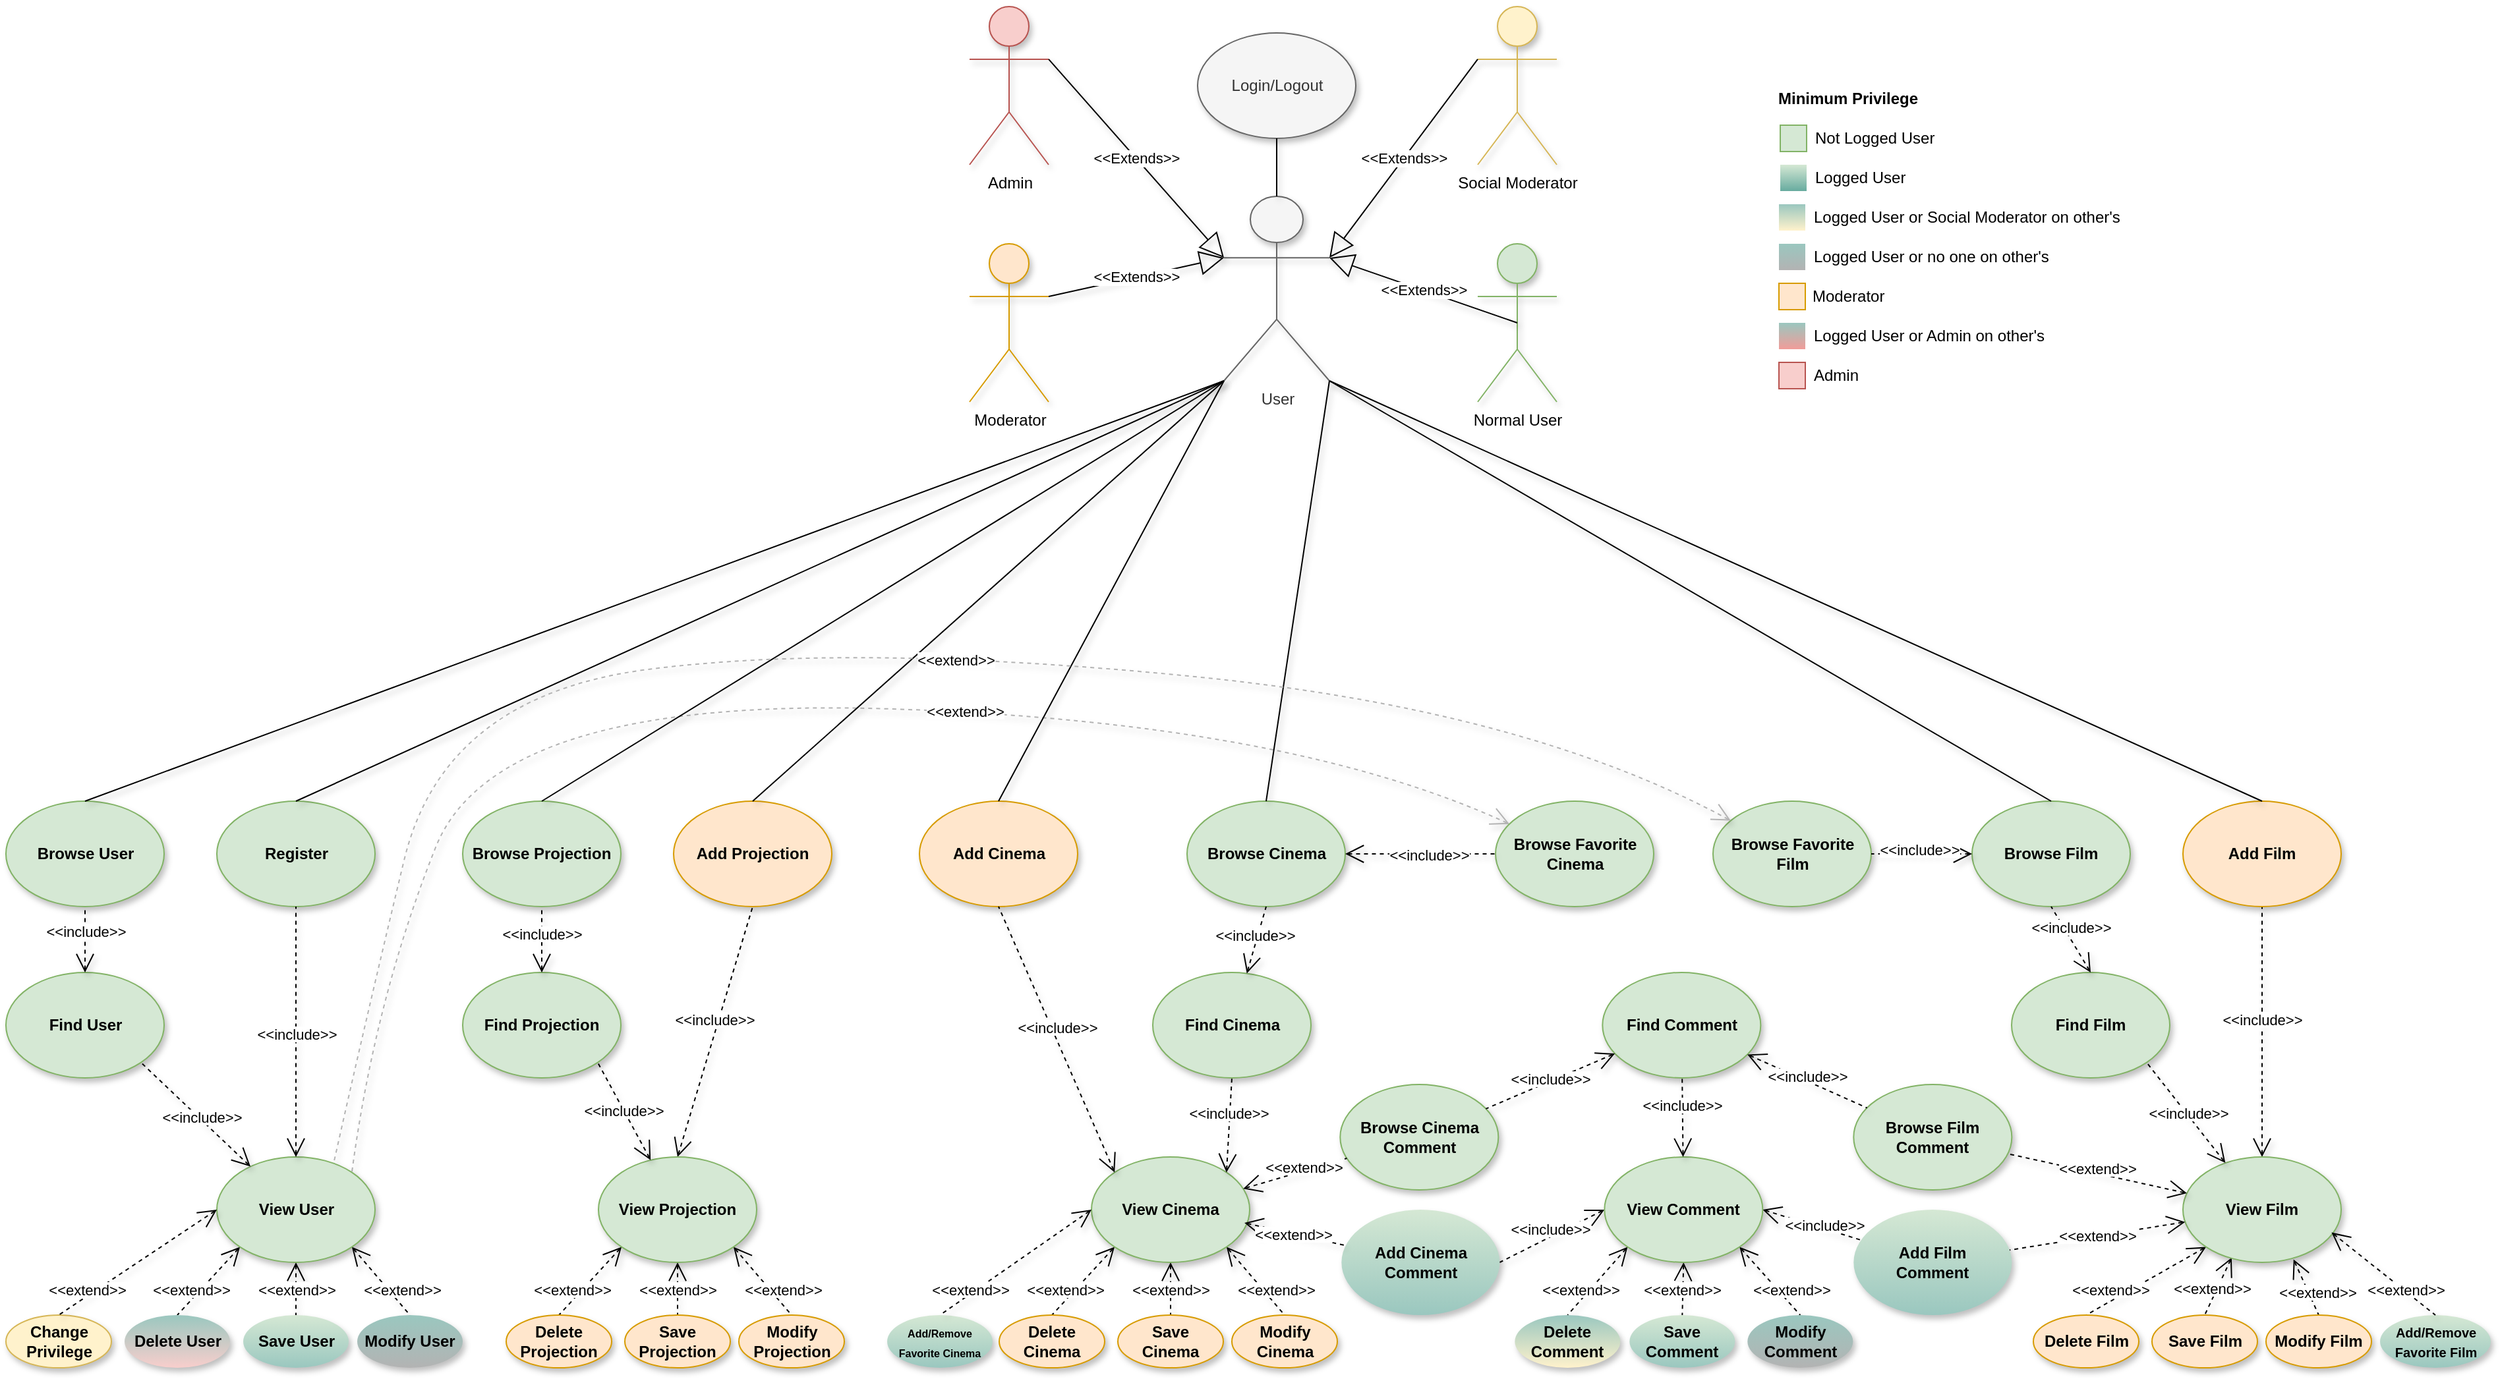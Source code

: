 <mxfile version="12.1.0" type="device" pages="1"><diagram id="BbvuW23b8s510joW4BoM" name="Pagina-1"><mxGraphModel dx="1670" dy="638" grid="1" gridSize="10" guides="1" tooltips="1" connect="1" arrows="1" fold="1" page="1" pageScale="1" pageWidth="827" pageHeight="1169" math="0" shadow="0"><root><mxCell id="0"/><mxCell id="1" parent="0"/><mxCell id="5whxy6O-fy8vy0li_hig-7" value="&lt;span style=&quot;background-color: rgb(255 , 255 , 255)&quot;&gt;&amp;lt;&amp;lt;include&amp;gt;&amp;gt;&lt;/span&gt;" style="edgeStyle=none;html=1;startArrow=open;endArrow=none;startSize=12;verticalAlign=bottom;dashed=1;labelBackgroundColor=none;shadow=1;exitX=1;exitY=0.5;exitDx=0;exitDy=0;" parent="1" source="a5YpvVyCK3dBmjp6k323-8" target="5whxy6O-fy8vy0li_hig-4" edge="1"><mxGeometry x="0.299" y="-6" width="160" relative="1" as="geometry"><mxPoint x="909.167" y="1353" as="sourcePoint"/><mxPoint x="855.167" y="1133" as="targetPoint"/><mxPoint as="offset"/></mxGeometry></mxCell><mxCell id="xh6WOaawdIueyq4as1xX-1" value="&lt;span style=&quot;background-color: rgb(255 , 255 , 255)&quot;&gt;&amp;lt;&amp;lt;extend&amp;gt;&amp;gt;&lt;/span&gt;" style="edgeStyle=none;html=1;startArrow=open;endArrow=none;startSize=12;verticalAlign=bottom;dashed=1;labelBackgroundColor=none;entryX=1;entryY=0;entryDx=0;entryDy=0;shadow=1;jumpStyle=arc;curved=1;fillColor=#f5f5f5;strokeColor=#B3B3B3;" parent="1" source="dZQkGDDGXkw_C-ajxU4u-2" target="a5YpvVyCK3dBmjp6k323-34" edge="1"><mxGeometry x="-0.263" y="9" width="160" relative="1" as="geometry"><mxPoint x="215.5" y="1153" as="sourcePoint"/><mxPoint x="-10" y="1073" as="targetPoint"/><mxPoint as="offset"/><Array as="points"><mxPoint x="645.5" y="643"/><mxPoint x="45.5" y="623"/><mxPoint x="-46.5" y="853"/></Array></mxGeometry></mxCell><mxCell id="h_1b7yaZ3pGZxx54D0NZ-1" value="User" style="shape=umlActor;verticalLabelPosition=bottom;labelBackgroundColor=#ffffff;verticalAlign=top;html=1;outlineConnect=0;fillColor=#f5f5f5;strokeColor=#666666;shadow=1;fontColor=#333333;" parent="1" vertex="1"><mxGeometry x="597.5" y="244" width="80" height="140" as="geometry"/></mxCell><mxCell id="h_1b7yaZ3pGZxx54D0NZ-2" value="Normal User" style="shape=umlActor;verticalLabelPosition=bottom;labelBackgroundColor=#ffffff;verticalAlign=top;html=1;outlineConnect=0;fillColor=#d5e8d4;strokeColor=#82b366;shadow=1;" parent="1" vertex="1"><mxGeometry x="790" y="280" width="60" height="120" as="geometry"/></mxCell><mxCell id="h_1b7yaZ3pGZxx54D0NZ-3" value="Admin" style="shape=umlActor;verticalLabelPosition=bottom;labelBackgroundColor=#ffffff;verticalAlign=top;html=1;outlineConnect=0;fillColor=#f8cecc;strokeColor=#b85450;shadow=1;" parent="1" vertex="1"><mxGeometry x="404.5" y="100" width="60" height="120" as="geometry"/></mxCell><mxCell id="h_1b7yaZ3pGZxx54D0NZ-4" value="&amp;lt;&amp;lt;Extends&amp;gt;&amp;gt;" style="endArrow=block;endSize=16;endFill=0;html=1;exitX=0.5;exitY=0.5;exitDx=0;exitDy=0;exitPerimeter=0;shadow=1;entryX=1;entryY=0.333;entryDx=0;entryDy=0;entryPerimeter=0;" parent="1" source="h_1b7yaZ3pGZxx54D0NZ-2" target="h_1b7yaZ3pGZxx54D0NZ-1" edge="1"><mxGeometry width="160" relative="1" as="geometry"><mxPoint x="775.5" y="300" as="sourcePoint"/><mxPoint x="431" y="445" as="targetPoint"/></mxGeometry></mxCell><mxCell id="h_1b7yaZ3pGZxx54D0NZ-5" value="&amp;lt;&amp;lt;Extends&amp;gt;&amp;gt;" style="endArrow=block;endSize=16;endFill=0;html=1;exitX=1;exitY=0.333;exitDx=0;exitDy=0;exitPerimeter=0;shadow=1;entryX=0;entryY=0.333;entryDx=0;entryDy=0;entryPerimeter=0;" parent="1" source="h_1b7yaZ3pGZxx54D0NZ-3" target="h_1b7yaZ3pGZxx54D0NZ-1" edge="1"><mxGeometry width="160" relative="1" as="geometry"><mxPoint x="624.5" y="210" as="sourcePoint"/><mxPoint x="391" y="165" as="targetPoint"/></mxGeometry></mxCell><mxCell id="h_1b7yaZ3pGZxx54D0NZ-18" value="Login/Logout" style="ellipse;whiteSpace=wrap;html=1;fillColor=#f5f5f5;strokeColor=#666666;fontColor=#333333;shadow=1;" parent="1" vertex="1"><mxGeometry x="577.5" y="120" width="120" height="80" as="geometry"/></mxCell><mxCell id="dZQkGDDGXkw_C-ajxU4u-2" value="Browse Favorite Cinema" style="ellipse;whiteSpace=wrap;html=1;fontStyle=1;fillColor=#d5e8d4;strokeColor=#82b366;shadow=1;" parent="1" vertex="1"><mxGeometry x="803.5" y="703" width="120" height="80" as="geometry"/></mxCell><mxCell id="h_1b7yaZ3pGZxx54D0NZ-110" value="&lt;font style=&quot;font-size: 8px&quot;&gt;Add/Remove Favorite Cinema&lt;/font&gt;" style="ellipse;whiteSpace=wrap;html=1;fontStyle=1;fillColor=#d5e8d4;strokeColor=none;shadow=1;gradientColor=#9AC7BF;" parent="1" vertex="1"><mxGeometry x="342" y="1093" width="80" height="40" as="geometry"/></mxCell><mxCell id="a5YpvVyCK3dBmjp6k323-4" value="&lt;span style=&quot;background-color: rgb(255 , 255 , 255)&quot;&gt;&amp;lt;&amp;lt;include&amp;gt;&amp;gt;&lt;/span&gt;" style="edgeStyle=none;html=1;startArrow=open;endArrow=none;startSize=12;verticalAlign=bottom;dashed=1;labelBackgroundColor=none;entryX=1;entryY=0.5;entryDx=0;entryDy=0;exitX=0;exitY=0.5;exitDx=0;exitDy=0;shadow=1;" parent="1" source="a5YpvVyCK3dBmjp6k323-8" target="a5YpvVyCK3dBmjp6k323-15" edge="1"><mxGeometry x="0.078" y="3" width="160" relative="1" as="geometry"><mxPoint x="1734.667" y="1119" as="sourcePoint"/><mxPoint x="2055.527" y="1356.64" as="targetPoint"/><mxPoint as="offset"/></mxGeometry></mxCell><mxCell id="a5YpvVyCK3dBmjp6k323-5" value="&lt;span style=&quot;background-color: rgb(255 , 255 , 255)&quot;&gt;&amp;lt;&amp;lt;extend&amp;gt;&amp;gt;&lt;/span&gt;" style="edgeStyle=none;html=1;startArrow=open;endArrow=none;startSize=12;verticalAlign=bottom;dashed=1;labelBackgroundColor=none;exitX=0;exitY=1;exitDx=0;exitDy=0;entryX=0.5;entryY=0;entryDx=0;entryDy=0;shadow=1;" parent="1" source="a5YpvVyCK3dBmjp6k323-8" target="a5YpvVyCK3dBmjp6k323-9" edge="1"><mxGeometry x="0.598" y="1" width="160" relative="1" as="geometry"><mxPoint x="1293.387" y="1399.9" as="sourcePoint"/><mxPoint x="909.167" y="1242" as="targetPoint"/><mxPoint as="offset"/></mxGeometry></mxCell><mxCell id="a5YpvVyCK3dBmjp6k323-6" value="&lt;span style=&quot;background-color: rgb(255 , 255 , 255)&quot;&gt;&amp;lt;&amp;lt;extend&amp;gt;&amp;gt;&lt;/span&gt;" style="edgeStyle=none;html=1;startArrow=open;endArrow=none;startSize=12;verticalAlign=bottom;dashed=1;labelBackgroundColor=none;entryX=0.5;entryY=0;entryDx=0;entryDy=0;exitX=0.5;exitY=1;exitDx=0;exitDy=0;shadow=1;" parent="1" source="a5YpvVyCK3dBmjp6k323-8" target="a5YpvVyCK3dBmjp6k323-10" edge="1"><mxGeometry x="0.5" width="160" relative="1" as="geometry"><mxPoint x="1293.387" y="1384.9" as="sourcePoint"/><mxPoint x="1179.107" y="1387.22" as="targetPoint"/><mxPoint as="offset"/></mxGeometry></mxCell><mxCell id="a5YpvVyCK3dBmjp6k323-7" value="&lt;span style=&quot;background-color: rgb(255 , 255 , 255)&quot;&gt;&amp;lt;&amp;lt;extend&amp;gt;&amp;gt;&lt;/span&gt;" style="edgeStyle=none;html=1;startArrow=open;endArrow=none;startSize=12;verticalAlign=bottom;dashed=1;labelBackgroundColor=none;entryX=0.5;entryY=0;entryDx=0;entryDy=0;exitX=1;exitY=1;exitDx=0;exitDy=0;shadow=1;" parent="1" source="a5YpvVyCK3dBmjp6k323-8" target="a5YpvVyCK3dBmjp6k323-11" edge="1"><mxGeometry x="0.652" y="2" width="160" relative="1" as="geometry"><mxPoint x="1293.387" y="1360.9" as="sourcePoint"/><mxPoint x="1179.107" y="1363.22" as="targetPoint"/><mxPoint as="offset"/></mxGeometry></mxCell><mxCell id="a5YpvVyCK3dBmjp6k323-8" value="View Comment" style="ellipse;whiteSpace=wrap;html=1;fontStyle=1;fillColor=#d5e8d4;strokeColor=#82b366;shadow=1;" parent="1" vertex="1"><mxGeometry x="886.167" y="973" width="120" height="80" as="geometry"/></mxCell><mxCell id="a5YpvVyCK3dBmjp6k323-9" value="Delete&lt;br&gt;Comment" style="ellipse;whiteSpace=wrap;html=1;fontStyle=1;fillColor=#9AC7BF;strokeColor=none;shadow=1;gradientColor=#FFF2CC;" parent="1" vertex="1"><mxGeometry x="818.167" y="1093" width="80" height="40" as="geometry"/></mxCell><mxCell id="a5YpvVyCK3dBmjp6k323-10" value="Save&lt;br&gt;Comment" style="ellipse;whiteSpace=wrap;html=1;fontStyle=1;fillColor=#d5e8d4;strokeColor=none;shadow=1;gradientColor=#9AC7BF;" parent="1" vertex="1"><mxGeometry x="905.167" y="1093" width="80" height="40" as="geometry"/></mxCell><mxCell id="a5YpvVyCK3dBmjp6k323-11" value="Modify&lt;br&gt;Comment" style="ellipse;whiteSpace=wrap;html=1;fontStyle=1;fillColor=#9AC7BF;strokeColor=none;shadow=1;gradientColor=#B3B3B3;" parent="1" vertex="1"><mxGeometry x="994.667" y="1093" width="80" height="40" as="geometry"/></mxCell><mxCell id="a5YpvVyCK3dBmjp6k323-12" value="Find Comment" style="ellipse;whiteSpace=wrap;html=1;fontStyle=1;fillColor=#d5e8d4;strokeColor=#82b366;shadow=1;" parent="1" vertex="1"><mxGeometry x="884.667" y="833" width="120" height="80" as="geometry"/></mxCell><mxCell id="a5YpvVyCK3dBmjp6k323-13" value="Browse Cinema Comment" style="ellipse;whiteSpace=wrap;html=1;fontStyle=1;fillColor=#d5e8d4;strokeColor=#82b366;shadow=1;" parent="1" vertex="1"><mxGeometry x="685.667" y="918" width="120" height="80" as="geometry"/></mxCell><mxCell id="a5YpvVyCK3dBmjp6k323-14" value="&lt;span style=&quot;background-color: rgb(255 , 255 , 255)&quot;&gt;&amp;lt;&amp;lt;include&amp;gt;&amp;gt;&lt;/span&gt;" style="edgeStyle=none;html=1;startArrow=open;endArrow=none;startSize=12;verticalAlign=bottom;dashed=1;labelBackgroundColor=none;shadow=1;" parent="1" source="a5YpvVyCK3dBmjp6k323-12" target="a5YpvVyCK3dBmjp6k323-13" edge="1"><mxGeometry x="0.061" y="7" width="160" relative="1" as="geometry"><mxPoint x="1415.667" y="1169" as="sourcePoint"/><mxPoint x="1414.707" y="1127.88" as="targetPoint"/><mxPoint as="offset"/></mxGeometry></mxCell><mxCell id="a5YpvVyCK3dBmjp6k323-15" value="Add Cinema Comment" style="ellipse;whiteSpace=wrap;html=1;fontStyle=1;fillColor=#d5e8d4;strokeColor=none;shadow=1;gradientColor=#9AC7BF;" parent="1" vertex="1"><mxGeometry x="686.667" y="1013" width="120" height="80" as="geometry"/></mxCell><mxCell id="a5YpvVyCK3dBmjp6k323-16" value="&lt;span style=&quot;background-color: rgb(255 , 255 , 255)&quot;&gt;&amp;lt;&amp;lt;include&amp;gt;&amp;gt;&lt;/span&gt;" style="edgeStyle=none;html=1;startArrow=open;endArrow=none;startSize=12;verticalAlign=bottom;dashed=1;labelBackgroundColor=none;shadow=1;" parent="1" source="a5YpvVyCK3dBmjp6k323-8" target="a5YpvVyCK3dBmjp6k323-12" edge="1"><mxGeometry width="160" relative="1" as="geometry"><mxPoint x="869.167" y="1343" as="sourcePoint"/><mxPoint x="862.767" y="1178.76" as="targetPoint"/><mxPoint as="offset"/></mxGeometry></mxCell><mxCell id="a5YpvVyCK3dBmjp6k323-31" value="&lt;span style=&quot;background-color: rgb(255 , 255 , 255)&quot;&gt;&amp;lt;&amp;lt;extend&amp;gt;&amp;gt;&lt;/span&gt;" style="edgeStyle=none;html=1;startArrow=open;endArrow=none;startSize=12;verticalAlign=bottom;dashed=1;labelBackgroundColor=none;exitX=0;exitY=1;exitDx=0;exitDy=0;entryX=0.5;entryY=0;entryDx=0;entryDy=0;shadow=1;" parent="1" source="a5YpvVyCK3dBmjp6k323-34" target="a5YpvVyCK3dBmjp6k323-35" edge="1"><mxGeometry x="0.598" y="1" width="160" relative="1" as="geometry"><mxPoint x="287.72" y="1029.9" as="sourcePoint"/><mxPoint x="-96.5" y="872" as="targetPoint"/><mxPoint as="offset"/></mxGeometry></mxCell><mxCell id="a5YpvVyCK3dBmjp6k323-32" value="&lt;span style=&quot;background-color: rgb(255 , 255 , 255)&quot;&gt;&amp;lt;&amp;lt;extend&amp;gt;&amp;gt;&lt;/span&gt;" style="edgeStyle=none;html=1;startArrow=open;endArrow=none;startSize=12;verticalAlign=bottom;dashed=1;labelBackgroundColor=none;entryX=0.5;entryY=0;entryDx=0;entryDy=0;exitX=0.5;exitY=1;exitDx=0;exitDy=0;shadow=1;" parent="1" source="a5YpvVyCK3dBmjp6k323-34" target="a5YpvVyCK3dBmjp6k323-36" edge="1"><mxGeometry x="0.5" width="160" relative="1" as="geometry"><mxPoint x="287.72" y="1014.9" as="sourcePoint"/><mxPoint x="173.44" y="1017.22" as="targetPoint"/><mxPoint as="offset"/></mxGeometry></mxCell><mxCell id="a5YpvVyCK3dBmjp6k323-33" value="&lt;span style=&quot;background-color: rgb(255 , 255 , 255)&quot;&gt;&amp;lt;&amp;lt;extend&amp;gt;&amp;gt;&lt;/span&gt;" style="edgeStyle=none;html=1;startArrow=open;endArrow=none;startSize=12;verticalAlign=bottom;dashed=1;labelBackgroundColor=none;entryX=0.5;entryY=0;entryDx=0;entryDy=0;exitX=1;exitY=1;exitDx=0;exitDy=0;shadow=1;" parent="1" source="a5YpvVyCK3dBmjp6k323-34" target="a5YpvVyCK3dBmjp6k323-37" edge="1"><mxGeometry x="0.652" y="2" width="160" relative="1" as="geometry"><mxPoint x="287.72" y="990.9" as="sourcePoint"/><mxPoint x="173.44" y="993.22" as="targetPoint"/><mxPoint as="offset"/></mxGeometry></mxCell><mxCell id="a5YpvVyCK3dBmjp6k323-34" value="View User" style="ellipse;whiteSpace=wrap;html=1;fontStyle=1;fillColor=#d5e8d4;strokeColor=#82b366;shadow=1;" parent="1" vertex="1"><mxGeometry x="-166.5" y="973" width="120" height="80" as="geometry"/></mxCell><mxCell id="a5YpvVyCK3dBmjp6k323-35" value="Delete User" style="ellipse;whiteSpace=wrap;html=1;fontStyle=1;fillColor=#9AC7BF;strokeColor=none;shadow=1;gradientColor=#F8CECC;" parent="1" vertex="1"><mxGeometry x="-236.5" y="1093" width="80" height="40" as="geometry"/></mxCell><mxCell id="a5YpvVyCK3dBmjp6k323-36" value="Save User" style="ellipse;whiteSpace=wrap;html=1;fontStyle=1;fillColor=#d5e8d4;strokeColor=none;shadow=1;gradientColor=#9AC7BF;" parent="1" vertex="1"><mxGeometry x="-146.5" y="1093" width="80" height="40" as="geometry"/></mxCell><mxCell id="a5YpvVyCK3dBmjp6k323-37" value="Modify User" style="ellipse;whiteSpace=wrap;html=1;fontStyle=1;fillColor=#9AC7BF;strokeColor=none;shadow=1;gradientColor=#B3B3B3;" parent="1" vertex="1"><mxGeometry x="-60" y="1093" width="80" height="40" as="geometry"/></mxCell><mxCell id="a5YpvVyCK3dBmjp6k323-38" value="Find User" style="ellipse;whiteSpace=wrap;html=1;fontStyle=1;fillColor=#d5e8d4;strokeColor=#82b366;shadow=1;" parent="1" vertex="1"><mxGeometry x="-326.5" y="833" width="120" height="80" as="geometry"/></mxCell><mxCell id="a5YpvVyCK3dBmjp6k323-39" value="Browse User" style="ellipse;whiteSpace=wrap;html=1;fontStyle=1;fillColor=#d5e8d4;strokeColor=#82b366;shadow=1;" parent="1" vertex="1"><mxGeometry x="-326.5" y="703" width="120" height="80" as="geometry"/></mxCell><mxCell id="a5YpvVyCK3dBmjp6k323-40" value="&lt;span style=&quot;background-color: rgb(255 , 255 , 255)&quot;&gt;&amp;lt;&amp;lt;include&amp;gt;&amp;gt;&lt;/span&gt;" style="edgeStyle=none;html=1;startArrow=open;endArrow=none;startSize=12;verticalAlign=bottom;dashed=1;labelBackgroundColor=none;entryX=0.5;entryY=1;entryDx=0;entryDy=0;shadow=1;" parent="1" source="a5YpvVyCK3dBmjp6k323-38" target="a5YpvVyCK3dBmjp6k323-39" edge="1"><mxGeometry x="-0.111" width="160" relative="1" as="geometry"><mxPoint x="410" y="769" as="sourcePoint"/><mxPoint x="409.04" y="727.88" as="targetPoint"/><mxPoint as="offset"/></mxGeometry></mxCell><mxCell id="a5YpvVyCK3dBmjp6k323-42" value="&lt;span style=&quot;background-color: rgb(255 , 255 , 255)&quot;&gt;&amp;lt;&amp;lt;include&amp;gt;&amp;gt;&lt;/span&gt;" style="edgeStyle=none;html=1;startArrow=open;endArrow=none;startSize=12;verticalAlign=bottom;dashed=1;labelBackgroundColor=none;entryX=1;entryY=1;entryDx=0;entryDy=0;shadow=1;" parent="1" source="a5YpvVyCK3dBmjp6k323-34" target="a5YpvVyCK3dBmjp6k323-38" edge="1"><mxGeometry x="-0.178" y="5" width="160" relative="1" as="geometry"><mxPoint x="-136.5" y="943" as="sourcePoint"/><mxPoint x="-142.9" y="778.76" as="targetPoint"/><mxPoint as="offset"/></mxGeometry></mxCell><mxCell id="a5YpvVyCK3dBmjp6k323-82" value="&lt;span style=&quot;background-color: rgb(255 , 255 , 255)&quot;&gt;&amp;lt;&amp;lt;include&amp;gt;&amp;gt;&lt;/span&gt;" style="edgeStyle=none;html=1;startArrow=open;endArrow=none;startSize=12;verticalAlign=bottom;dashed=1;labelBackgroundColor=none;entryX=0.5;entryY=1;entryDx=0;entryDy=0;exitX=0.5;exitY=0;exitDx=0;exitDy=0;shadow=1;" parent="1" source="a5YpvVyCK3dBmjp6k323-86" target="a5YpvVyCK3dBmjp6k323-93" edge="1"><mxGeometry width="160" relative="1" as="geometry"><mxPoint x="1075.5" y="719" as="sourcePoint"/><mxPoint x="1396.36" y="956.64" as="targetPoint"/><mxPoint as="offset"/></mxGeometry></mxCell><mxCell id="a5YpvVyCK3dBmjp6k323-83" value="&lt;span style=&quot;background-color: rgb(255 , 255 , 255)&quot;&gt;&amp;lt;&amp;lt;extend&amp;gt;&amp;gt;&lt;/span&gt;" style="edgeStyle=none;html=1;startArrow=open;endArrow=none;startSize=12;verticalAlign=bottom;dashed=1;labelBackgroundColor=none;exitX=0;exitY=1;exitDx=0;exitDy=0;entryX=0.5;entryY=0;entryDx=0;entryDy=0;shadow=1;" parent="1" source="a5YpvVyCK3dBmjp6k323-86" target="a5YpvVyCK3dBmjp6k323-87" edge="1"><mxGeometry x="0.598" y="1" width="160" relative="1" as="geometry"><mxPoint x="456.22" y="1029.9" as="sourcePoint"/><mxPoint x="72" y="872" as="targetPoint"/><mxPoint as="offset"/></mxGeometry></mxCell><mxCell id="a5YpvVyCK3dBmjp6k323-84" value="&lt;span style=&quot;background-color: rgb(255 , 255 , 255)&quot;&gt;&amp;lt;&amp;lt;extend&amp;gt;&amp;gt;&lt;/span&gt;" style="edgeStyle=none;html=1;startArrow=open;endArrow=none;startSize=12;verticalAlign=bottom;dashed=1;labelBackgroundColor=none;entryX=0.5;entryY=0;entryDx=0;entryDy=0;exitX=0.5;exitY=1;exitDx=0;exitDy=0;shadow=1;" parent="1" source="a5YpvVyCK3dBmjp6k323-86" target="a5YpvVyCK3dBmjp6k323-88" edge="1"><mxGeometry x="0.5" width="160" relative="1" as="geometry"><mxPoint x="456.22" y="1014.9" as="sourcePoint"/><mxPoint x="341.94" y="1017.22" as="targetPoint"/><mxPoint as="offset"/></mxGeometry></mxCell><mxCell id="a5YpvVyCK3dBmjp6k323-85" value="&lt;span style=&quot;background-color: rgb(255 , 255 , 255)&quot;&gt;&amp;lt;&amp;lt;extend&amp;gt;&amp;gt;&lt;/span&gt;" style="edgeStyle=none;html=1;startArrow=open;endArrow=none;startSize=12;verticalAlign=bottom;dashed=1;labelBackgroundColor=none;entryX=0.5;entryY=0;entryDx=0;entryDy=0;exitX=1;exitY=1;exitDx=0;exitDy=0;shadow=1;" parent="1" source="a5YpvVyCK3dBmjp6k323-86" target="a5YpvVyCK3dBmjp6k323-89" edge="1"><mxGeometry x="0.652" y="2" width="160" relative="1" as="geometry"><mxPoint x="456.22" y="990.9" as="sourcePoint"/><mxPoint x="341.94" y="993.22" as="targetPoint"/><mxPoint as="offset"/></mxGeometry></mxCell><mxCell id="a5YpvVyCK3dBmjp6k323-86" value="View Projection" style="ellipse;whiteSpace=wrap;html=1;fontStyle=1;fillColor=#d5e8d4;strokeColor=#82b366;shadow=1;" parent="1" vertex="1"><mxGeometry x="123" y="973" width="120" height="80" as="geometry"/></mxCell><mxCell id="a5YpvVyCK3dBmjp6k323-87" value="Delete Projection" style="ellipse;whiteSpace=wrap;html=1;fontStyle=1;fillColor=#ffe6cc;strokeColor=#d79b00;shadow=1;" parent="1" vertex="1"><mxGeometry x="53" y="1093" width="80" height="40" as="geometry"/></mxCell><mxCell id="a5YpvVyCK3dBmjp6k323-88" value="Save Projection" style="ellipse;whiteSpace=wrap;html=1;fontStyle=1;fillColor=#ffe6cc;strokeColor=#d79b00;shadow=1;" parent="1" vertex="1"><mxGeometry x="143" y="1093" width="80" height="40" as="geometry"/></mxCell><mxCell id="a5YpvVyCK3dBmjp6k323-89" value="Modify&lt;br&gt;Projection" style="ellipse;whiteSpace=wrap;html=1;fontStyle=1;fillColor=#ffe6cc;strokeColor=#d79b00;shadow=1;" parent="1" vertex="1"><mxGeometry x="229.5" y="1093" width="80" height="40" as="geometry"/></mxCell><mxCell id="a5YpvVyCK3dBmjp6k323-90" value="Find Projection" style="ellipse;whiteSpace=wrap;html=1;fontStyle=1;fillColor=#d5e8d4;strokeColor=#82b366;shadow=1;" parent="1" vertex="1"><mxGeometry x="20" y="833" width="120" height="80" as="geometry"/></mxCell><mxCell id="a5YpvVyCK3dBmjp6k323-93" value="Add Projection" style="ellipse;whiteSpace=wrap;html=1;fontStyle=1;fillColor=#ffe6cc;strokeColor=#d79b00;shadow=1;" parent="1" vertex="1"><mxGeometry x="180" y="703" width="120" height="80" as="geometry"/></mxCell><mxCell id="a5YpvVyCK3dBmjp6k323-94" value="&lt;span style=&quot;background-color: rgb(255 , 255 , 255)&quot;&gt;&amp;lt;&amp;lt;include&amp;gt;&amp;gt;&lt;/span&gt;" style="edgeStyle=none;html=1;startArrow=open;endArrow=none;startSize=12;verticalAlign=bottom;dashed=1;labelBackgroundColor=none;entryX=1;entryY=1;entryDx=0;entryDy=0;shadow=1;" parent="1" source="a5YpvVyCK3dBmjp6k323-86" target="a5YpvVyCK3dBmjp6k323-90" edge="1"><mxGeometry x="-0.178" y="5" width="160" relative="1" as="geometry"><mxPoint x="210" y="943" as="sourcePoint"/><mxPoint x="203.6" y="778.76" as="targetPoint"/><mxPoint as="offset"/></mxGeometry></mxCell><mxCell id="a5YpvVyCK3dBmjp6k323-96" value="&lt;b&gt;Browse&amp;nbsp;&lt;/b&gt;Projection" style="ellipse;whiteSpace=wrap;html=1;fontStyle=1;fillColor=#d5e8d4;strokeColor=#82b366;shadow=1;" parent="1" vertex="1"><mxGeometry x="20" y="703" width="120" height="80" as="geometry"/></mxCell><mxCell id="a5YpvVyCK3dBmjp6k323-98" value="&lt;span style=&quot;background-color: rgb(255 , 255 , 255)&quot;&gt;&amp;lt;&amp;lt;include&amp;gt;&amp;gt;&lt;/span&gt;" style="edgeStyle=none;html=1;startArrow=open;endArrow=none;startSize=12;verticalAlign=bottom;dashed=1;labelBackgroundColor=none;entryX=0.5;entryY=1;entryDx=0;entryDy=0;exitX=0.5;exitY=0;exitDx=0;exitDy=0;shadow=1;" parent="1" source="a5YpvVyCK3dBmjp6k323-90" target="a5YpvVyCK3dBmjp6k323-96" edge="1"><mxGeometry x="-0.2" width="160" relative="1" as="geometry"><mxPoint x="-226.5" y="953" as="sourcePoint"/><mxPoint x="-226.5" y="793" as="targetPoint"/><mxPoint as="offset"/></mxGeometry></mxCell><mxCell id="a5YpvVyCK3dBmjp6k323-100" value="&lt;span style=&quot;background-color: rgb(255 , 255 , 255)&quot;&gt;&amp;lt;&amp;lt;extend&amp;gt;&amp;gt;&lt;/span&gt;" style="edgeStyle=none;html=1;startArrow=open;endArrow=none;startSize=12;verticalAlign=bottom;dashed=1;labelBackgroundColor=none;exitX=0;exitY=1;exitDx=0;exitDy=0;entryX=0.5;entryY=0;entryDx=0;entryDy=0;shadow=1;" parent="1" source="a5YpvVyCK3dBmjp6k323-103" target="a5YpvVyCK3dBmjp6k323-104" edge="1"><mxGeometry x="0.598" y="1" width="160" relative="1" as="geometry"><mxPoint x="815.72" y="1029.9" as="sourcePoint"/><mxPoint x="431.5" y="872" as="targetPoint"/><mxPoint as="offset"/></mxGeometry></mxCell><mxCell id="a5YpvVyCK3dBmjp6k323-101" value="&lt;span style=&quot;background-color: rgb(255 , 255 , 255)&quot;&gt;&amp;lt;&amp;lt;extend&amp;gt;&amp;gt;&lt;/span&gt;" style="edgeStyle=none;html=1;startArrow=open;endArrow=none;startSize=12;verticalAlign=bottom;dashed=1;labelBackgroundColor=none;entryX=0.5;entryY=0;entryDx=0;entryDy=0;exitX=0.5;exitY=1;exitDx=0;exitDy=0;shadow=1;" parent="1" source="a5YpvVyCK3dBmjp6k323-103" target="a5YpvVyCK3dBmjp6k323-105" edge="1"><mxGeometry x="0.5" width="160" relative="1" as="geometry"><mxPoint x="815.72" y="1014.9" as="sourcePoint"/><mxPoint x="701.44" y="1017.22" as="targetPoint"/><mxPoint as="offset"/></mxGeometry></mxCell><mxCell id="a5YpvVyCK3dBmjp6k323-102" value="&lt;span style=&quot;background-color: rgb(255 , 255 , 255)&quot;&gt;&amp;lt;&amp;lt;extend&amp;gt;&amp;gt;&lt;/span&gt;" style="edgeStyle=none;html=1;startArrow=open;endArrow=none;startSize=12;verticalAlign=bottom;dashed=1;labelBackgroundColor=none;entryX=0.5;entryY=0;entryDx=0;entryDy=0;exitX=1;exitY=1;exitDx=0;exitDy=0;shadow=1;" parent="1" source="a5YpvVyCK3dBmjp6k323-103" target="a5YpvVyCK3dBmjp6k323-106" edge="1"><mxGeometry x="0.652" y="2" width="160" relative="1" as="geometry"><mxPoint x="815.72" y="990.9" as="sourcePoint"/><mxPoint x="701.44" y="993.22" as="targetPoint"/><mxPoint as="offset"/></mxGeometry></mxCell><mxCell id="a5YpvVyCK3dBmjp6k323-103" value="View Cinema" style="ellipse;whiteSpace=wrap;html=1;fontStyle=1;fillColor=#d5e8d4;strokeColor=#82b366;shadow=1;direction=east;" parent="1" vertex="1"><mxGeometry x="497" y="973" width="120" height="80" as="geometry"/></mxCell><mxCell id="a5YpvVyCK3dBmjp6k323-104" value="Delete&lt;br&gt;Cinema" style="ellipse;whiteSpace=wrap;html=1;fontStyle=1;fillColor=#ffe6cc;strokeColor=#d79b00;shadow=1;direction=east;" parent="1" vertex="1"><mxGeometry x="427" y="1093" width="80" height="40" as="geometry"/></mxCell><mxCell id="a5YpvVyCK3dBmjp6k323-105" value="Save&lt;br&gt;Cinema" style="ellipse;whiteSpace=wrap;html=1;fontStyle=1;fillColor=#ffe6cc;strokeColor=#d79b00;shadow=1;direction=east;" parent="1" vertex="1"><mxGeometry x="517" y="1093" width="80" height="40" as="geometry"/></mxCell><mxCell id="a5YpvVyCK3dBmjp6k323-106" value="Modify&lt;br&gt;Cinema" style="ellipse;whiteSpace=wrap;html=1;fontStyle=1;fillColor=#ffe6cc;strokeColor=#d79b00;shadow=1;direction=east;" parent="1" vertex="1"><mxGeometry x="603.5" y="1093" width="80" height="40" as="geometry"/></mxCell><mxCell id="a5YpvVyCK3dBmjp6k323-107" value="Find Cinema" style="ellipse;whiteSpace=wrap;html=1;fontStyle=1;fillColor=#d5e8d4;strokeColor=#82b366;shadow=1;direction=east;" parent="1" vertex="1"><mxGeometry x="543.5" y="833" width="120" height="80" as="geometry"/></mxCell><mxCell id="a5YpvVyCK3dBmjp6k323-110" value="Browse Cinema" style="ellipse;whiteSpace=wrap;html=1;fontStyle=1;fillColor=#d5e8d4;strokeColor=#82b366;shadow=1;direction=east;" parent="1" vertex="1"><mxGeometry x="569.5" y="703" width="120" height="80" as="geometry"/></mxCell><mxCell id="a5YpvVyCK3dBmjp6k323-112" value="&lt;b&gt;Add Cinema&lt;/b&gt;" style="ellipse;whiteSpace=wrap;html=1;fontStyle=1;fillColor=#ffe6cc;strokeColor=#d79b00;shadow=1;direction=east;" parent="1" vertex="1"><mxGeometry x="366.5" y="703" width="120" height="80" as="geometry"/></mxCell><mxCell id="a5YpvVyCK3dBmjp6k323-165" value="&lt;span style=&quot;background-color: rgb(255 , 255 , 255)&quot;&gt;&amp;lt;&amp;lt;include&amp;gt;&amp;gt;&lt;/span&gt;" style="edgeStyle=none;html=1;startArrow=open;endArrow=none;startSize=12;verticalAlign=bottom;dashed=1;labelBackgroundColor=none;entryX=0.5;entryY=1;entryDx=0;entryDy=0;exitX=0.5;exitY=0;exitDx=0;exitDy=0;shadow=1;" parent="1" source="a5YpvVyCK3dBmjp6k323-169" target="a5YpvVyCK3dBmjp6k323-176" edge="1"><mxGeometry width="160" relative="1" as="geometry"><mxPoint x="2220.5" y="719" as="sourcePoint"/><mxPoint x="2541.36" y="956.64" as="targetPoint"/><mxPoint as="offset"/></mxGeometry></mxCell><mxCell id="a5YpvVyCK3dBmjp6k323-166" value="&lt;span style=&quot;background-color: rgb(255 , 255 , 255)&quot;&gt;&amp;lt;&amp;lt;extend&amp;gt;&amp;gt;&lt;/span&gt;" style="edgeStyle=none;html=1;startArrow=open;endArrow=none;startSize=12;verticalAlign=bottom;dashed=1;labelBackgroundColor=none;exitX=0;exitY=1;exitDx=0;exitDy=0;entryX=0.5;entryY=0;entryDx=0;entryDy=0;shadow=1;" parent="1" source="a5YpvVyCK3dBmjp6k323-169" target="a5YpvVyCK3dBmjp6k323-170" edge="1"><mxGeometry x="0.598" y="1" width="160" relative="1" as="geometry"><mxPoint x="1658.22" y="1029.9" as="sourcePoint"/><mxPoint x="1274" y="872" as="targetPoint"/><mxPoint as="offset"/></mxGeometry></mxCell><mxCell id="a5YpvVyCK3dBmjp6k323-167" value="&lt;span style=&quot;background-color: rgb(255 , 255 , 255)&quot;&gt;&amp;lt;&amp;lt;extend&amp;gt;&amp;gt;&lt;/span&gt;" style="edgeStyle=none;html=1;startArrow=open;endArrow=none;startSize=12;verticalAlign=bottom;dashed=1;labelBackgroundColor=none;entryX=0.5;entryY=0;entryDx=0;entryDy=0;exitX=0.308;exitY=0.954;exitDx=0;exitDy=0;shadow=1;exitPerimeter=0;" parent="1" source="a5YpvVyCK3dBmjp6k323-169" target="a5YpvVyCK3dBmjp6k323-171" edge="1"><mxGeometry x="0.5" width="160" relative="1" as="geometry"><mxPoint x="1658.22" y="1014.9" as="sourcePoint"/><mxPoint x="1543.94" y="1017.22" as="targetPoint"/><mxPoint as="offset"/></mxGeometry></mxCell><mxCell id="a5YpvVyCK3dBmjp6k323-168" value="&lt;span style=&quot;background-color: rgb(255 , 255 , 255)&quot;&gt;&amp;lt;&amp;lt;extend&amp;gt;&amp;gt;&lt;/span&gt;" style="edgeStyle=none;html=1;startArrow=open;endArrow=none;startSize=12;verticalAlign=bottom;dashed=1;labelBackgroundColor=none;entryX=0.5;entryY=0;entryDx=0;entryDy=0;exitX=0.699;exitY=0.972;exitDx=0;exitDy=0;shadow=1;exitPerimeter=0;" parent="1" source="a5YpvVyCK3dBmjp6k323-169" target="a5YpvVyCK3dBmjp6k323-172" edge="1"><mxGeometry x="0.652" y="2" width="160" relative="1" as="geometry"><mxPoint x="1658.22" y="990.9" as="sourcePoint"/><mxPoint x="1543.94" y="993.22" as="targetPoint"/><mxPoint as="offset"/></mxGeometry></mxCell><mxCell id="a5YpvVyCK3dBmjp6k323-169" value="View Film" style="ellipse;whiteSpace=wrap;html=1;fontStyle=1;fillColor=#d5e8d4;strokeColor=#82b366;shadow=1;" parent="1" vertex="1"><mxGeometry x="1325" y="973" width="120" height="80" as="geometry"/></mxCell><mxCell id="a5YpvVyCK3dBmjp6k323-170" value="Delete Film" style="ellipse;whiteSpace=wrap;html=1;fontStyle=1;fillColor=#ffe6cc;strokeColor=#d79b00;shadow=1;" parent="1" vertex="1"><mxGeometry x="1211.5" y="1093" width="80" height="40" as="geometry"/></mxCell><mxCell id="a5YpvVyCK3dBmjp6k323-171" value="Save Film" style="ellipse;whiteSpace=wrap;html=1;fontStyle=1;fillColor=#ffe6cc;strokeColor=#d79b00;shadow=1;" parent="1" vertex="1"><mxGeometry x="1301.5" y="1093" width="80" height="40" as="geometry"/></mxCell><mxCell id="a5YpvVyCK3dBmjp6k323-172" value="Modify Film" style="ellipse;whiteSpace=wrap;html=1;fontStyle=1;fillColor=#ffe6cc;strokeColor=#d79b00;shadow=1;" parent="1" vertex="1"><mxGeometry x="1388" y="1093" width="80" height="40" as="geometry"/></mxCell><mxCell id="a5YpvVyCK3dBmjp6k323-173" value="Find Film" style="ellipse;whiteSpace=wrap;html=1;fontStyle=1;fillColor=#d5e8d4;strokeColor=#82b366;shadow=1;" parent="1" vertex="1"><mxGeometry x="1195" y="833" width="120" height="80" as="geometry"/></mxCell><mxCell id="a5YpvVyCK3dBmjp6k323-176" value="Add Film" style="ellipse;whiteSpace=wrap;html=1;fontStyle=1;fillColor=#ffe6cc;strokeColor=#d79b00;shadow=1;" parent="1" vertex="1"><mxGeometry x="1325" y="703" width="120" height="80" as="geometry"/></mxCell><mxCell id="a5YpvVyCK3dBmjp6k323-177" value="&lt;span style=&quot;background-color: rgb(255 , 255 , 255)&quot;&gt;&amp;lt;&amp;lt;include&amp;gt;&amp;gt;&lt;/span&gt;" style="edgeStyle=none;html=1;startArrow=open;endArrow=none;startSize=12;verticalAlign=bottom;dashed=1;labelBackgroundColor=none;entryX=1;entryY=1;entryDx=0;entryDy=0;shadow=1;" parent="1" source="a5YpvVyCK3dBmjp6k323-169" target="a5YpvVyCK3dBmjp6k323-173" edge="1"><mxGeometry x="-0.178" y="5" width="160" relative="1" as="geometry"><mxPoint x="1095.5" y="943" as="sourcePoint"/><mxPoint x="1089.1" y="778.76" as="targetPoint"/><mxPoint as="offset"/></mxGeometry></mxCell><mxCell id="a5YpvVyCK3dBmjp6k323-178" value="&lt;b&gt;Browse Film&lt;/b&gt;" style="ellipse;whiteSpace=wrap;html=1;fontStyle=1;fillColor=#d5e8d4;strokeColor=#82b366;shadow=1;" parent="1" vertex="1"><mxGeometry x="1165" y="703" width="120" height="80" as="geometry"/></mxCell><mxCell id="a5YpvVyCK3dBmjp6k323-179" value="&lt;span style=&quot;background-color: rgb(255 , 255 , 255)&quot;&gt;&amp;lt;&amp;lt;include&amp;gt;&amp;gt;&lt;/span&gt;" style="edgeStyle=none;html=1;startArrow=open;endArrow=none;startSize=12;verticalAlign=bottom;dashed=1;labelBackgroundColor=none;entryX=0.5;entryY=1;entryDx=0;entryDy=0;exitX=0.5;exitY=0;exitDx=0;exitDy=0;shadow=1;" parent="1" source="a5YpvVyCK3dBmjp6k323-173" target="a5YpvVyCK3dBmjp6k323-178" edge="1"><mxGeometry width="160" relative="1" as="geometry"><mxPoint x="918.5" y="953" as="sourcePoint"/><mxPoint x="918.5" y="793" as="targetPoint"/><mxPoint as="offset"/></mxGeometry></mxCell><mxCell id="a5YpvVyCK3dBmjp6k323-194" value="" style="endArrow=none;html=1;entryX=0.5;entryY=1;entryDx=0;entryDy=0;exitX=0.5;exitY=0;exitDx=0;exitDy=0;exitPerimeter=0;shadow=1;" parent="1" source="h_1b7yaZ3pGZxx54D0NZ-1" target="h_1b7yaZ3pGZxx54D0NZ-18" edge="1"><mxGeometry width="50" height="50" relative="1" as="geometry"><mxPoint x="-285.5" y="970" as="sourcePoint"/><mxPoint x="-235.5" y="920" as="targetPoint"/></mxGeometry></mxCell><mxCell id="a5YpvVyCK3dBmjp6k323-200" value="" style="endArrow=none;html=1;exitX=0.5;exitY=0;exitDx=0;exitDy=0;strokeColor=#000000;curved=1;entryX=0;entryY=1;entryDx=0;entryDy=0;entryPerimeter=0;shadow=1;" parent="1" source="a5YpvVyCK3dBmjp6k323-39" target="h_1b7yaZ3pGZxx54D0NZ-1" edge="1"><mxGeometry width="50" height="50" relative="1" as="geometry"><mxPoint x="-292" y="710.0" as="sourcePoint"/><mxPoint x="383" y="594" as="targetPoint"/></mxGeometry></mxCell><mxCell id="a5YpvVyCK3dBmjp6k323-202" value="" style="endArrow=none;html=1;exitX=0.5;exitY=0;exitDx=0;exitDy=0;strokeColor=#000000;curved=1;entryX=0;entryY=1;entryDx=0;entryDy=0;entryPerimeter=0;shadow=1;" parent="1" source="a5YpvVyCK3dBmjp6k323-96" target="h_1b7yaZ3pGZxx54D0NZ-1" edge="1"><mxGeometry width="50" height="50" relative="1" as="geometry"><mxPoint x="28" y="710.0" as="sourcePoint"/><mxPoint x="383" y="594" as="targetPoint"/></mxGeometry></mxCell><mxCell id="a5YpvVyCK3dBmjp6k323-204" value="" style="endArrow=none;html=1;exitX=0.5;exitY=0;exitDx=0;exitDy=0;strokeColor=#000000;curved=1;entryX=0;entryY=1;entryDx=0;entryDy=0;entryPerimeter=0;shadow=1;" parent="1" source="a5YpvVyCK3dBmjp6k323-93" target="h_1b7yaZ3pGZxx54D0NZ-1" edge="1"><mxGeometry width="50" height="50" relative="1" as="geometry"><mxPoint x="344.5" y="710" as="sourcePoint"/><mxPoint x="383" y="594" as="targetPoint"/></mxGeometry></mxCell><mxCell id="a5YpvVyCK3dBmjp6k323-205" value="" style="endArrow=none;html=1;exitX=0.5;exitY=0;exitDx=0;exitDy=0;strokeColor=#000000;curved=1;entryX=0;entryY=1;entryDx=0;entryDy=0;entryPerimeter=0;shadow=1;" parent="1" source="a5YpvVyCK3dBmjp6k323-112" target="h_1b7yaZ3pGZxx54D0NZ-1" edge="1"><mxGeometry width="50" height="50" relative="1" as="geometry"><mxPoint x="504.5" y="710" as="sourcePoint"/><mxPoint x="463" y="594" as="targetPoint"/></mxGeometry></mxCell><mxCell id="a5YpvVyCK3dBmjp6k323-207" value="" style="endArrow=none;html=1;exitX=0.5;exitY=0;exitDx=0;exitDy=0;strokeColor=#000000;curved=1;entryX=1;entryY=1;entryDx=0;entryDy=0;entryPerimeter=0;shadow=1;" parent="1" source="a5YpvVyCK3dBmjp6k323-110" target="h_1b7yaZ3pGZxx54D0NZ-1" edge="1"><mxGeometry width="50" height="50" relative="1" as="geometry"><mxPoint x="824.5" y="710" as="sourcePoint"/><mxPoint x="463" y="594.0" as="targetPoint"/></mxGeometry></mxCell><mxCell id="a5YpvVyCK3dBmjp6k323-208" value="" style="endArrow=none;html=1;exitX=0.5;exitY=0;exitDx=0;exitDy=0;strokeColor=#000000;curved=1;entryX=1;entryY=1;entryDx=0;entryDy=0;entryPerimeter=0;shadow=1;" parent="1" source="a5YpvVyCK3dBmjp6k323-178" target="h_1b7yaZ3pGZxx54D0NZ-1" edge="1"><mxGeometry width="50" height="50" relative="1" as="geometry"><mxPoint x="984.5" y="710" as="sourcePoint"/><mxPoint x="490" y="570" as="targetPoint"/></mxGeometry></mxCell><mxCell id="a5YpvVyCK3dBmjp6k323-210" value="" style="endArrow=none;html=1;exitX=0.5;exitY=0;exitDx=0;exitDy=0;strokeColor=#000000;curved=1;entryX=1;entryY=1;entryDx=0;entryDy=0;entryPerimeter=0;shadow=1;" parent="1" source="a5YpvVyCK3dBmjp6k323-176" target="h_1b7yaZ3pGZxx54D0NZ-1" edge="1"><mxGeometry width="50" height="50" relative="1" as="geometry"><mxPoint x="1304.5" y="710" as="sourcePoint"/><mxPoint x="510" y="590" as="targetPoint"/></mxGeometry></mxCell><mxCell id="pK21TEt_xXxjncnFMS0X-8" value="Register" style="ellipse;whiteSpace=wrap;html=1;fontStyle=1;fillColor=#d5e8d4;strokeColor=#82b366;shadow=1;" parent="1" vertex="1"><mxGeometry x="-166.5" y="703" width="120" height="80" as="geometry"/></mxCell><mxCell id="pK21TEt_xXxjncnFMS0X-11" value="&lt;span style=&quot;background-color: rgb(255 , 255 , 255)&quot;&gt;&amp;lt;&amp;lt;include&amp;gt;&amp;gt;&lt;/span&gt;" style="edgeStyle=none;html=1;startArrow=open;endArrow=none;startSize=12;verticalAlign=bottom;dashed=1;labelBackgroundColor=none;entryX=0.5;entryY=1;entryDx=0;entryDy=0;shadow=1;exitX=0.5;exitY=0;exitDx=0;exitDy=0;" parent="1" source="a5YpvVyCK3dBmjp6k323-34" target="pK21TEt_xXxjncnFMS0X-8" edge="1"><mxGeometry x="-0.111" width="160" relative="1" as="geometry"><mxPoint x="-256.5" y="873" as="sourcePoint"/><mxPoint x="-256.5" y="793" as="targetPoint"/><mxPoint as="offset"/></mxGeometry></mxCell><mxCell id="pK21TEt_xXxjncnFMS0X-12" value="" style="endArrow=none;html=1;exitX=0.5;exitY=0;exitDx=0;exitDy=0;strokeColor=#000000;curved=1;entryX=0;entryY=1;entryDx=0;entryDy=0;entryPerimeter=0;shadow=1;" parent="1" source="pK21TEt_xXxjncnFMS0X-8" target="h_1b7yaZ3pGZxx54D0NZ-1" edge="1"><mxGeometry width="50" height="50" relative="1" as="geometry"><mxPoint x="-132" y="710" as="sourcePoint"/><mxPoint x="373.0" y="310" as="targetPoint"/></mxGeometry></mxCell><mxCell id="pK21TEt_xXxjncnFMS0X-23" value="&lt;span style=&quot;background-color: rgb(255 , 255 , 255)&quot;&gt;&amp;lt;&amp;lt;include&amp;gt;&amp;gt;&lt;/span&gt;" style="edgeStyle=none;html=1;startArrow=open;endArrow=none;startSize=12;verticalAlign=bottom;dashed=1;labelBackgroundColor=none;entryX=0.5;entryY=1;entryDx=0;entryDy=0;exitX=0;exitY=0;exitDx=0;exitDy=0;shadow=1;" parent="1" source="a5YpvVyCK3dBmjp6k323-103" target="a5YpvVyCK3dBmjp6k323-112" edge="1"><mxGeometry width="160" relative="1" as="geometry"><mxPoint x="250" y="953.0" as="sourcePoint"/><mxPoint x="250" y="793.0" as="targetPoint"/><mxPoint as="offset"/></mxGeometry></mxCell><mxCell id="pK21TEt_xXxjncnFMS0X-24" value="&lt;span style=&quot;background-color: rgb(255 , 255 , 255)&quot;&gt;&amp;lt;&amp;lt;include&amp;gt;&amp;gt;&lt;/span&gt;" style="edgeStyle=none;html=1;startArrow=open;endArrow=none;startSize=12;verticalAlign=bottom;dashed=1;labelBackgroundColor=none;entryX=0.5;entryY=1;entryDx=0;entryDy=0;shadow=1;" parent="1" source="a5YpvVyCK3dBmjp6k323-107" target="a5YpvVyCK3dBmjp6k323-110" edge="1"><mxGeometry x="-0.2" width="160" relative="1" as="geometry"><mxPoint x="250" y="953.0" as="sourcePoint"/><mxPoint x="250" y="793.0" as="targetPoint"/><mxPoint as="offset"/></mxGeometry></mxCell><mxCell id="pK21TEt_xXxjncnFMS0X-25" value="&lt;span style=&quot;background-color: rgb(255 , 255 , 255)&quot;&gt;&amp;lt;&amp;lt;include&amp;gt;&amp;gt;&lt;/span&gt;" style="edgeStyle=none;html=1;startArrow=open;endArrow=none;startSize=12;verticalAlign=bottom;dashed=1;labelBackgroundColor=none;entryX=0.5;entryY=1;entryDx=0;entryDy=0;exitX=1;exitY=0;exitDx=0;exitDy=0;shadow=1;" parent="1" source="a5YpvVyCK3dBmjp6k323-103" target="a5YpvVyCK3dBmjp6k323-107" edge="1"><mxGeometry width="160" relative="1" as="geometry"><mxPoint x="487.574" y="964.716" as="sourcePoint"/><mxPoint x="436.5" y="793.0" as="targetPoint"/><mxPoint as="offset"/></mxGeometry></mxCell><mxCell id="pK21TEt_xXxjncnFMS0X-26" value="&lt;span style=&quot;background-color: rgb(255 , 255 , 255)&quot;&gt;&amp;lt;&amp;lt;include&amp;gt;&amp;gt;&lt;/span&gt;" style="edgeStyle=none;html=1;startArrow=open;endArrow=none;startSize=12;verticalAlign=bottom;dashed=1;labelBackgroundColor=none;shadow=1;" parent="1" source="a5YpvVyCK3dBmjp6k323-110" target="dZQkGDDGXkw_C-ajxU4u-2" edge="1"><mxGeometry x="0.109" y="-9" width="160" relative="1" as="geometry"><mxPoint x="596.5" y="843.0" as="sourcePoint"/><mxPoint x="665.5" y="793" as="targetPoint"/><mxPoint y="1" as="offset"/></mxGeometry></mxCell><mxCell id="pK21TEt_xXxjncnFMS0X-28" value="&lt;span style=&quot;background-color: rgb(255 , 255 , 255)&quot;&gt;&amp;lt;&amp;lt;extend&amp;gt;&amp;gt;&lt;/span&gt;" style="edgeStyle=none;html=1;startArrow=open;endArrow=none;startSize=12;verticalAlign=bottom;dashed=1;labelBackgroundColor=none;shadow=1;exitX=0;exitY=0.5;exitDx=0;exitDy=0;entryX=0.5;entryY=0;entryDx=0;entryDy=0;" parent="1" source="a5YpvVyCK3dBmjp6k323-103" target="h_1b7yaZ3pGZxx54D0NZ-110" edge="1"><mxGeometry x="0.643" y="5" width="160" relative="1" as="geometry"><mxPoint x="1075.5" y="993.0" as="sourcePoint"/><mxPoint x="843.0" y="993.0" as="targetPoint"/><mxPoint as="offset"/></mxGeometry></mxCell><mxCell id="pK21TEt_xXxjncnFMS0X-29" value="&lt;span style=&quot;background-color: rgb(255 , 255 , 255)&quot;&gt;&amp;lt;&amp;lt;extend&amp;gt;&amp;gt;&lt;/span&gt;" style="edgeStyle=none;html=1;startArrow=open;endArrow=none;startSize=12;verticalAlign=bottom;dashed=1;labelBackgroundColor=none;shadow=1;" parent="1" source="a5YpvVyCK3dBmjp6k323-103" target="a5YpvVyCK3dBmjp6k323-13" edge="1"><mxGeometry x="0.117" y="-6" width="160" relative="1" as="geometry"><mxPoint x="572.426" y="1021.284" as="sourcePoint"/><mxPoint x="616.5" y="1073" as="targetPoint"/><mxPoint as="offset"/></mxGeometry></mxCell><mxCell id="pK21TEt_xXxjncnFMS0X-31" value="&lt;span style=&quot;background-color: rgb(255 , 255 , 255)&quot;&gt;&amp;lt;&amp;lt;extend&amp;gt;&amp;gt;&lt;/span&gt;" style="edgeStyle=none;html=1;startArrow=open;endArrow=none;startSize=12;verticalAlign=bottom;dashed=1;labelBackgroundColor=none;shadow=1;exitX=0.967;exitY=0.625;exitDx=0;exitDy=0;exitPerimeter=0;" parent="1" source="a5YpvVyCK3dBmjp6k323-103" target="a5YpvVyCK3dBmjp6k323-15" edge="1"><mxGeometry x="0.012" y="-9" width="160" relative="1" as="geometry"><mxPoint x="575.5" y="1003" as="sourcePoint"/><mxPoint x="749.167" y="1113" as="targetPoint"/><mxPoint as="offset"/></mxGeometry></mxCell><mxCell id="smbN91ivrmesD-wLuE7f-1" value="Moderator" style="shape=umlActor;verticalLabelPosition=bottom;labelBackgroundColor=#ffffff;verticalAlign=top;html=1;outlineConnect=0;fillColor=#ffe6cc;strokeColor=#d79b00;shadow=1;" parent="1" vertex="1"><mxGeometry x="404.5" y="280" width="60" height="120" as="geometry"/></mxCell><mxCell id="smbN91ivrmesD-wLuE7f-2" value="Social Moderator" style="shape=umlActor;verticalLabelPosition=bottom;labelBackgroundColor=#ffffff;verticalAlign=top;html=1;outlineConnect=0;fillColor=#fff2cc;strokeColor=#D6B656;shadow=1;" parent="1" vertex="1"><mxGeometry x="790" y="100" width="60" height="120" as="geometry"/></mxCell><mxCell id="smbN91ivrmesD-wLuE7f-3" value="&amp;lt;&amp;lt;Extends&amp;gt;&amp;gt;" style="endArrow=block;endSize=16;endFill=0;html=1;exitX=1;exitY=0.333;exitDx=0;exitDy=0;exitPerimeter=0;shadow=1;entryX=0;entryY=0.333;entryDx=0;entryDy=0;entryPerimeter=0;" parent="1" source="smbN91ivrmesD-wLuE7f-1" target="h_1b7yaZ3pGZxx54D0NZ-1" edge="1"><mxGeometry width="160" relative="1" as="geometry"><mxPoint x="444.5" y="170" as="sourcePoint"/><mxPoint x="607.5" y="293.655" as="targetPoint"/></mxGeometry></mxCell><mxCell id="smbN91ivrmesD-wLuE7f-4" value="&amp;lt;&amp;lt;Extends&amp;gt;&amp;gt;" style="endArrow=block;endSize=16;endFill=0;html=1;exitX=0;exitY=0.333;exitDx=0;exitDy=0;exitPerimeter=0;shadow=1;entryX=1;entryY=0.333;entryDx=0;entryDy=0;entryPerimeter=0;" parent="1" source="smbN91ivrmesD-wLuE7f-2" target="h_1b7yaZ3pGZxx54D0NZ-1" edge="1"><mxGeometry width="160" relative="1" as="geometry"><mxPoint x="830" y="350" as="sourcePoint"/><mxPoint x="687.5" y="300.667" as="targetPoint"/></mxGeometry></mxCell><mxCell id="xh6WOaawdIueyq4as1xX-2" value="" style="rounded=0;whiteSpace=wrap;html=1;strokeColor=none;fillColor=#d5e8d4;gradientColor=#67AB9F;" parent="1" vertex="1"><mxGeometry x="1019.5" y="220" width="20" height="20" as="geometry"/></mxCell><mxCell id="xh6WOaawdIueyq4as1xX-3" value="Logged User" style="text;html=1;strokeColor=none;fillColor=none;align=left;verticalAlign=middle;whiteSpace=wrap;rounded=0;" parent="1" vertex="1"><mxGeometry x="1043.5" y="220" width="87" height="20" as="geometry"/></mxCell><mxCell id="xh6WOaawdIueyq4as1xX-4" value="" style="rounded=0;whiteSpace=wrap;html=1;strokeColor=#82b366;fillColor=#d5e8d4;" parent="1" vertex="1"><mxGeometry x="1019.5" y="190" width="20" height="20" as="geometry"/></mxCell><mxCell id="xh6WOaawdIueyq4as1xX-5" value="Not Logged User" style="text;html=1;strokeColor=none;fillColor=none;align=left;verticalAlign=middle;whiteSpace=wrap;rounded=0;" parent="1" vertex="1"><mxGeometry x="1043.5" y="190" width="96" height="20" as="geometry"/></mxCell><mxCell id="xh6WOaawdIueyq4as1xX-6" value="Minimum Privilege" style="text;html=1;strokeColor=none;fillColor=none;align=center;verticalAlign=middle;whiteSpace=wrap;rounded=0;shadow=0;fontStyle=1" parent="1" vertex="1"><mxGeometry x="1010.5" y="160" width="120" height="20" as="geometry"/></mxCell><mxCell id="xh6WOaawdIueyq4as1xX-7" value="" style="rounded=0;whiteSpace=wrap;html=1;strokeColor=none;fillColor=#9AC7BF;gradientColor=#FFF2CC;" parent="1" vertex="1"><mxGeometry x="1018.5" y="250" width="20" height="20" as="geometry"/></mxCell><mxCell id="xh6WOaawdIueyq4as1xX-8" value="Logged User or Social Moderator on other's" style="text;html=1;strokeColor=none;fillColor=none;align=left;verticalAlign=middle;whiteSpace=wrap;rounded=0;" parent="1" vertex="1"><mxGeometry x="1042.5" y="250" width="247" height="20" as="geometry"/></mxCell><mxCell id="xh6WOaawdIueyq4as1xX-9" value="" style="rounded=0;whiteSpace=wrap;html=1;strokeColor=none;fillColor=#9AC7BF;gradientColor=#B3B3B3;" parent="1" vertex="1"><mxGeometry x="1018.5" y="280" width="20" height="20" as="geometry"/></mxCell><mxCell id="xh6WOaawdIueyq4as1xX-10" value="Logged User or no one on other's" style="text;html=1;strokeColor=none;fillColor=none;align=left;verticalAlign=middle;whiteSpace=wrap;rounded=0;" parent="1" vertex="1"><mxGeometry x="1042.5" y="280" width="227" height="20" as="geometry"/></mxCell><mxCell id="xh6WOaawdIueyq4as1xX-13" value="" style="rounded=0;whiteSpace=wrap;html=1;strokeColor=#d79b00;fillColor=#ffe6cc;" parent="1" vertex="1"><mxGeometry x="1018.5" y="310" width="20" height="20" as="geometry"/></mxCell><mxCell id="xh6WOaawdIueyq4as1xX-14" value="Moderator" style="text;html=1;strokeColor=none;fillColor=none;align=left;verticalAlign=middle;whiteSpace=wrap;rounded=0;" parent="1" vertex="1"><mxGeometry x="1041.5" y="310" width="96" height="20" as="geometry"/></mxCell><mxCell id="xh6WOaawdIueyq4as1xX-21" value="" style="rounded=0;whiteSpace=wrap;html=1;strokeColor=none;fillColor=#9AC7BF;gradientColor=#F19C99;" parent="1" vertex="1"><mxGeometry x="1018.5" y="340" width="20" height="20" as="geometry"/></mxCell><mxCell id="xh6WOaawdIueyq4as1xX-22" value="Logged User or Admin on other's" style="text;html=1;strokeColor=none;fillColor=none;align=left;verticalAlign=middle;whiteSpace=wrap;rounded=0;" parent="1" vertex="1"><mxGeometry x="1042.5" y="340" width="247" height="20" as="geometry"/></mxCell><mxCell id="ZhziDe3_e8Xrs6H8oPx5-1" value="Change Privilege" style="ellipse;whiteSpace=wrap;html=1;fontStyle=1;fillColor=#FFF2CC;strokeColor=#D6B656;shadow=1;" parent="1" vertex="1"><mxGeometry x="-326.5" y="1093" width="80" height="40" as="geometry"/></mxCell><mxCell id="ZhziDe3_e8Xrs6H8oPx5-2" value="&lt;span style=&quot;background-color: rgb(255 , 255 , 255)&quot;&gt;&amp;lt;&amp;lt;extend&amp;gt;&amp;gt;&lt;/span&gt;" style="edgeStyle=none;html=1;startArrow=open;endArrow=none;startSize=12;verticalAlign=bottom;dashed=1;labelBackgroundColor=none;exitX=0;exitY=0.5;exitDx=0;exitDy=0;entryX=0.5;entryY=0;entryDx=0;entryDy=0;shadow=1;" parent="1" source="a5YpvVyCK3dBmjp6k323-34" target="ZhziDe3_e8Xrs6H8oPx5-1" edge="1"><mxGeometry x="0.669" y="4" width="160" relative="1" as="geometry"><mxPoint x="-138.68" y="1051.447" as="sourcePoint"/><mxPoint x="-186.5" y="1103" as="targetPoint"/><mxPoint as="offset"/></mxGeometry></mxCell><mxCell id="ZhziDe3_e8Xrs6H8oPx5-3" value="" style="rounded=0;whiteSpace=wrap;html=1;strokeColor=#b85450;fillColor=#f8cecc;" parent="1" vertex="1"><mxGeometry x="1018.5" y="370" width="20" height="20" as="geometry"/></mxCell><mxCell id="ZhziDe3_e8Xrs6H8oPx5-4" value="Admin" style="text;html=1;strokeColor=none;fillColor=none;align=left;verticalAlign=middle;whiteSpace=wrap;rounded=0;" parent="1" vertex="1"><mxGeometry x="1042.5" y="370" width="96" height="20" as="geometry"/></mxCell><mxCell id="5whxy6O-fy8vy0li_hig-1" value="Browse Favorite Film" style="ellipse;whiteSpace=wrap;html=1;fontStyle=1;fillColor=#d5e8d4;strokeColor=#82b366;shadow=1;" parent="1" vertex="1"><mxGeometry x="968.5" y="703" width="120" height="80" as="geometry"/></mxCell><mxCell id="5whxy6O-fy8vy0li_hig-2" value="&lt;font style=&quot;font-size: 10px&quot;&gt;Add/Remove&lt;br&gt;Favorite Film&lt;/font&gt;" style="ellipse;whiteSpace=wrap;html=1;fontStyle=1;fillColor=#d5e8d4;strokeColor=none;shadow=1;gradientColor=#9AC7BF;" parent="1" vertex="1"><mxGeometry x="1474.5" y="1093" width="84" height="40" as="geometry"/></mxCell><mxCell id="5whxy6O-fy8vy0li_hig-3" value="Browse Film Comment" style="ellipse;whiteSpace=wrap;html=1;fontStyle=1;fillColor=#d5e8d4;strokeColor=#82b366;shadow=1;" parent="1" vertex="1"><mxGeometry x="1075.167" y="918" width="120" height="80" as="geometry"/></mxCell><mxCell id="5whxy6O-fy8vy0li_hig-4" value="Add Film&lt;br&gt;Comment" style="ellipse;whiteSpace=wrap;html=1;fontStyle=1;fillColor=#d5e8d4;strokeColor=none;shadow=1;gradientColor=#9AC7BF;" parent="1" vertex="1"><mxGeometry x="1075.167" y="1013" width="120" height="80" as="geometry"/></mxCell><mxCell id="5whxy6O-fy8vy0li_hig-5" value="&lt;span style=&quot;background-color: rgb(255 , 255 , 255)&quot;&gt;&amp;lt;&amp;lt;extend&amp;gt;&amp;gt;&lt;/span&gt;" style="edgeStyle=none;html=1;startArrow=open;endArrow=none;startSize=12;verticalAlign=bottom;dashed=1;labelBackgroundColor=none;shadow=1;entryX=0.5;entryY=0;entryDx=0;entryDy=0;exitX=0.939;exitY=0.716;exitDx=0;exitDy=0;exitPerimeter=0;" parent="1" source="a5YpvVyCK3dBmjp6k323-169" target="5whxy6O-fy8vy0li_hig-2" edge="1"><mxGeometry x="0.542" y="-6" width="160" relative="1" as="geometry"><mxPoint x="583.64" y="1004.44" as="sourcePoint"/><mxPoint x="723" y="1023" as="targetPoint"/><mxPoint x="-1" as="offset"/></mxGeometry></mxCell><mxCell id="5whxy6O-fy8vy0li_hig-6" value="&lt;span style=&quot;background-color: rgb(255 , 255 , 255)&quot;&gt;&amp;lt;&amp;lt;include&amp;gt;&amp;gt;&lt;/span&gt;" style="edgeStyle=none;html=1;startArrow=open;endArrow=none;startSize=12;verticalAlign=bottom;dashed=1;labelBackgroundColor=none;shadow=1;" parent="1" source="a5YpvVyCK3dBmjp6k323-178" target="5whxy6O-fy8vy0li_hig-1" edge="1"><mxGeometry x="0.053" y="6" width="160" relative="1" as="geometry"><mxPoint x="995.426" y="722.784" as="sourcePoint"/><mxPoint x="1097.074" y="796.216" as="targetPoint"/><mxPoint as="offset"/></mxGeometry></mxCell><mxCell id="5whxy6O-fy8vy0li_hig-8" value="&lt;span style=&quot;background-color: rgb(255 , 255 , 255)&quot;&gt;&amp;lt;&amp;lt;extend&amp;gt;&amp;gt;&lt;/span&gt;" style="edgeStyle=none;html=1;startArrow=open;endArrow=none;startSize=12;verticalAlign=bottom;dashed=1;labelBackgroundColor=none;shadow=1;" parent="1" source="a5YpvVyCK3dBmjp6k323-169" target="5whxy6O-fy8vy0li_hig-4" edge="1"><mxGeometry x="0.024" y="9" width="160" relative="1" as="geometry"><mxPoint x="1335.272" y="996.806" as="sourcePoint"/><mxPoint x="1154.702" y="1009.02" as="targetPoint"/><mxPoint as="offset"/></mxGeometry></mxCell><mxCell id="5whxy6O-fy8vy0li_hig-9" value="&lt;span style=&quot;background-color: rgb(255 , 255 , 255)&quot;&gt;&amp;lt;&amp;lt;extend&amp;gt;&amp;gt;&lt;/span&gt;" style="edgeStyle=none;html=1;startArrow=open;endArrow=none;startSize=12;verticalAlign=bottom;dashed=1;labelBackgroundColor=none;shadow=1;" parent="1" source="a5YpvVyCK3dBmjp6k323-169" target="5whxy6O-fy8vy0li_hig-3" edge="1"><mxGeometry x="-0.015" y="5" width="160" relative="1" as="geometry"><mxPoint x="1338.943" y="1007.262" as="sourcePoint"/><mxPoint x="1061.635" y="1078.584" as="targetPoint"/><mxPoint as="offset"/></mxGeometry></mxCell><mxCell id="5whxy6O-fy8vy0li_hig-11" value="&lt;span style=&quot;background-color: rgb(255 , 255 , 255)&quot;&gt;&amp;lt;&amp;lt;include&amp;gt;&amp;gt;&lt;/span&gt;" style="edgeStyle=none;html=1;startArrow=open;endArrow=none;startSize=12;verticalAlign=bottom;dashed=1;labelBackgroundColor=none;shadow=1;" parent="1" source="a5YpvVyCK3dBmjp6k323-12" target="5whxy6O-fy8vy0li_hig-3" edge="1"><mxGeometry x="0.04" y="-5" width="160" relative="1" as="geometry"><mxPoint x="885.885" y="1229.718" as="sourcePoint"/><mxPoint x="829.167" y="1173" as="targetPoint"/><mxPoint as="offset"/></mxGeometry></mxCell><mxCell id="5whxy6O-fy8vy0li_hig-14" value="&lt;span style=&quot;background-color: rgb(255 , 255 , 255)&quot;&gt;&amp;lt;&amp;lt;extend&amp;gt;&amp;gt;&lt;/span&gt;" style="edgeStyle=none;html=1;startArrow=open;endArrow=none;startSize=12;verticalAlign=bottom;dashed=1;labelBackgroundColor=none;entryX=0.742;entryY=0.035;entryDx=0;entryDy=0;shadow=1;jumpStyle=arc;curved=1;fillColor=#f5f5f5;strokeColor=#B3B3B3;entryPerimeter=0;" parent="1" source="5whxy6O-fy8vy0li_hig-1" target="a5YpvVyCK3dBmjp6k323-34" edge="1"><mxGeometry x="-0.106" y="14" width="160" relative="1" as="geometry"><mxPoint x="739.379" y="705.535" as="sourcePoint"/><mxPoint x="-36.5" y="993" as="targetPoint"/><mxPoint as="offset"/><Array as="points"><mxPoint x="825.5" y="633"/><mxPoint x="315.5" y="583"/><mxPoint x="5.5" y="623"/><mxPoint x="-54.5" y="873"/></Array></mxGeometry></mxCell></root></mxGraphModel></diagram></mxfile>
